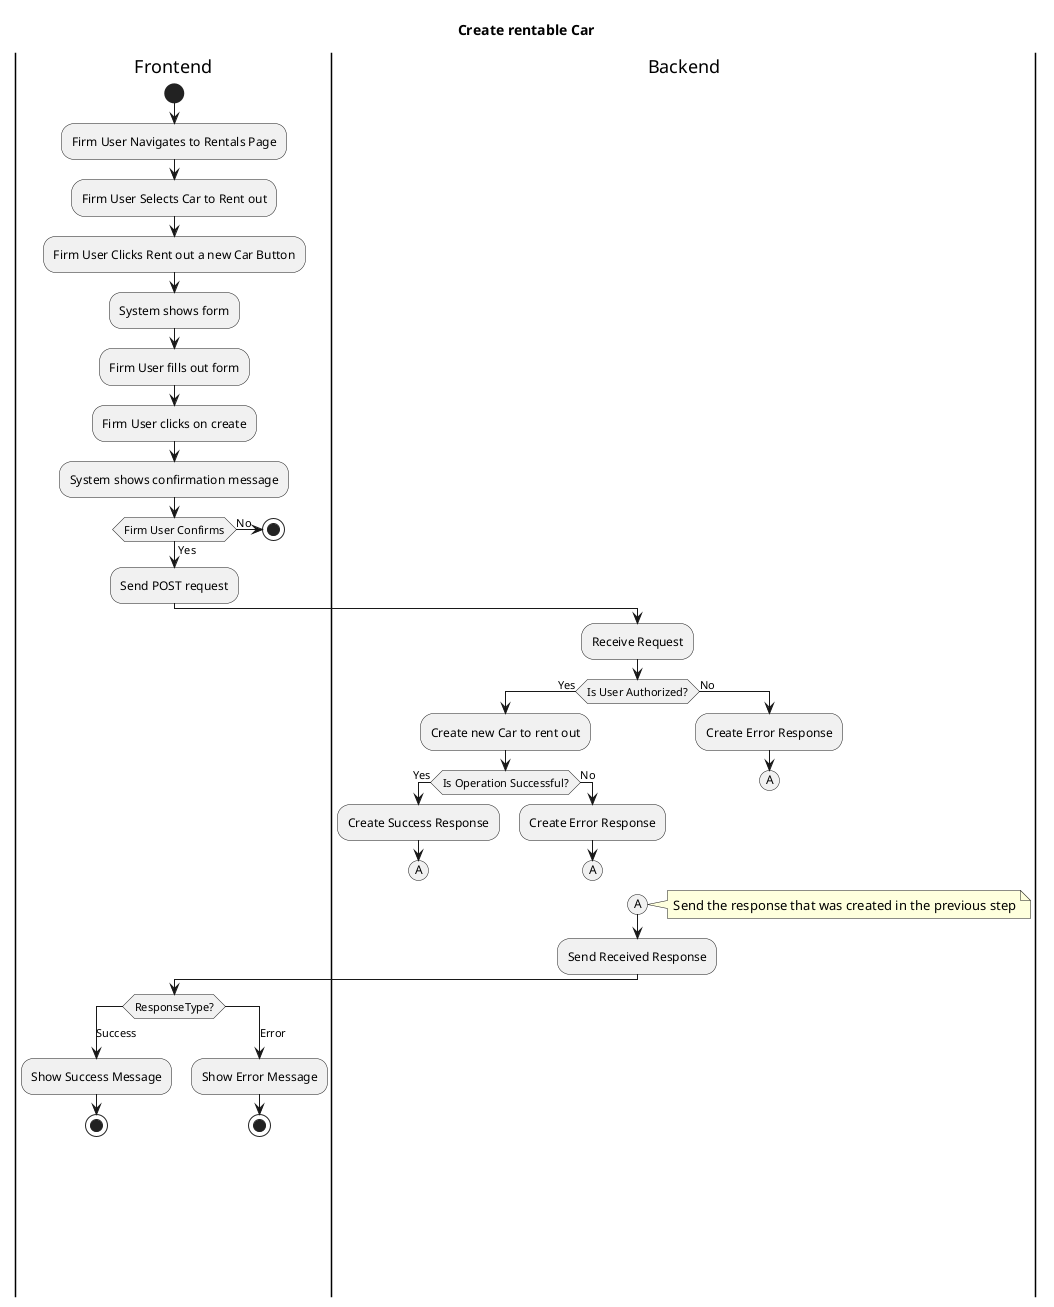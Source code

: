 @startuml
'https://plantuml.com/activity-diagram-beta
title Create rentable Car

|Frontend|
start

:Firm User Navigates to Rentals Page;
:Firm User Selects Car to Rent out;
:Firm User Clicks Rent out a new Car Button;
:System shows form;
:Firm User fills out form;
:Firm User clicks on create;
:System shows confirmation message;

if (Firm User Confirms) then (Yes)
    :Send POST request;

    |Backend|

    :Receive Request;

    if (Is User Authorized?) then (Yes)
        :Create new Car to rent out;

        if (Is Operation Successful?) then (Yes)
            :Create Success Response;
            (A)
            detach
        else (No)
            :Create Error Response;
            (A)
            detach
        endif
    else (No)
        :Create Error Response;
        (A)
        detach
    endif

    (A)

    note right
        Send the response that was created in the previous step
    end note

    :Send Received Response;

    |Frontend|

    switch (ResponseType?)
    case (Success)
        :Show Success Message;
        stop
    case (Error)
        :Show Error Message;
        stop
    endswitch

else (No)
    |Frontend|
stop

endif

@enduml
